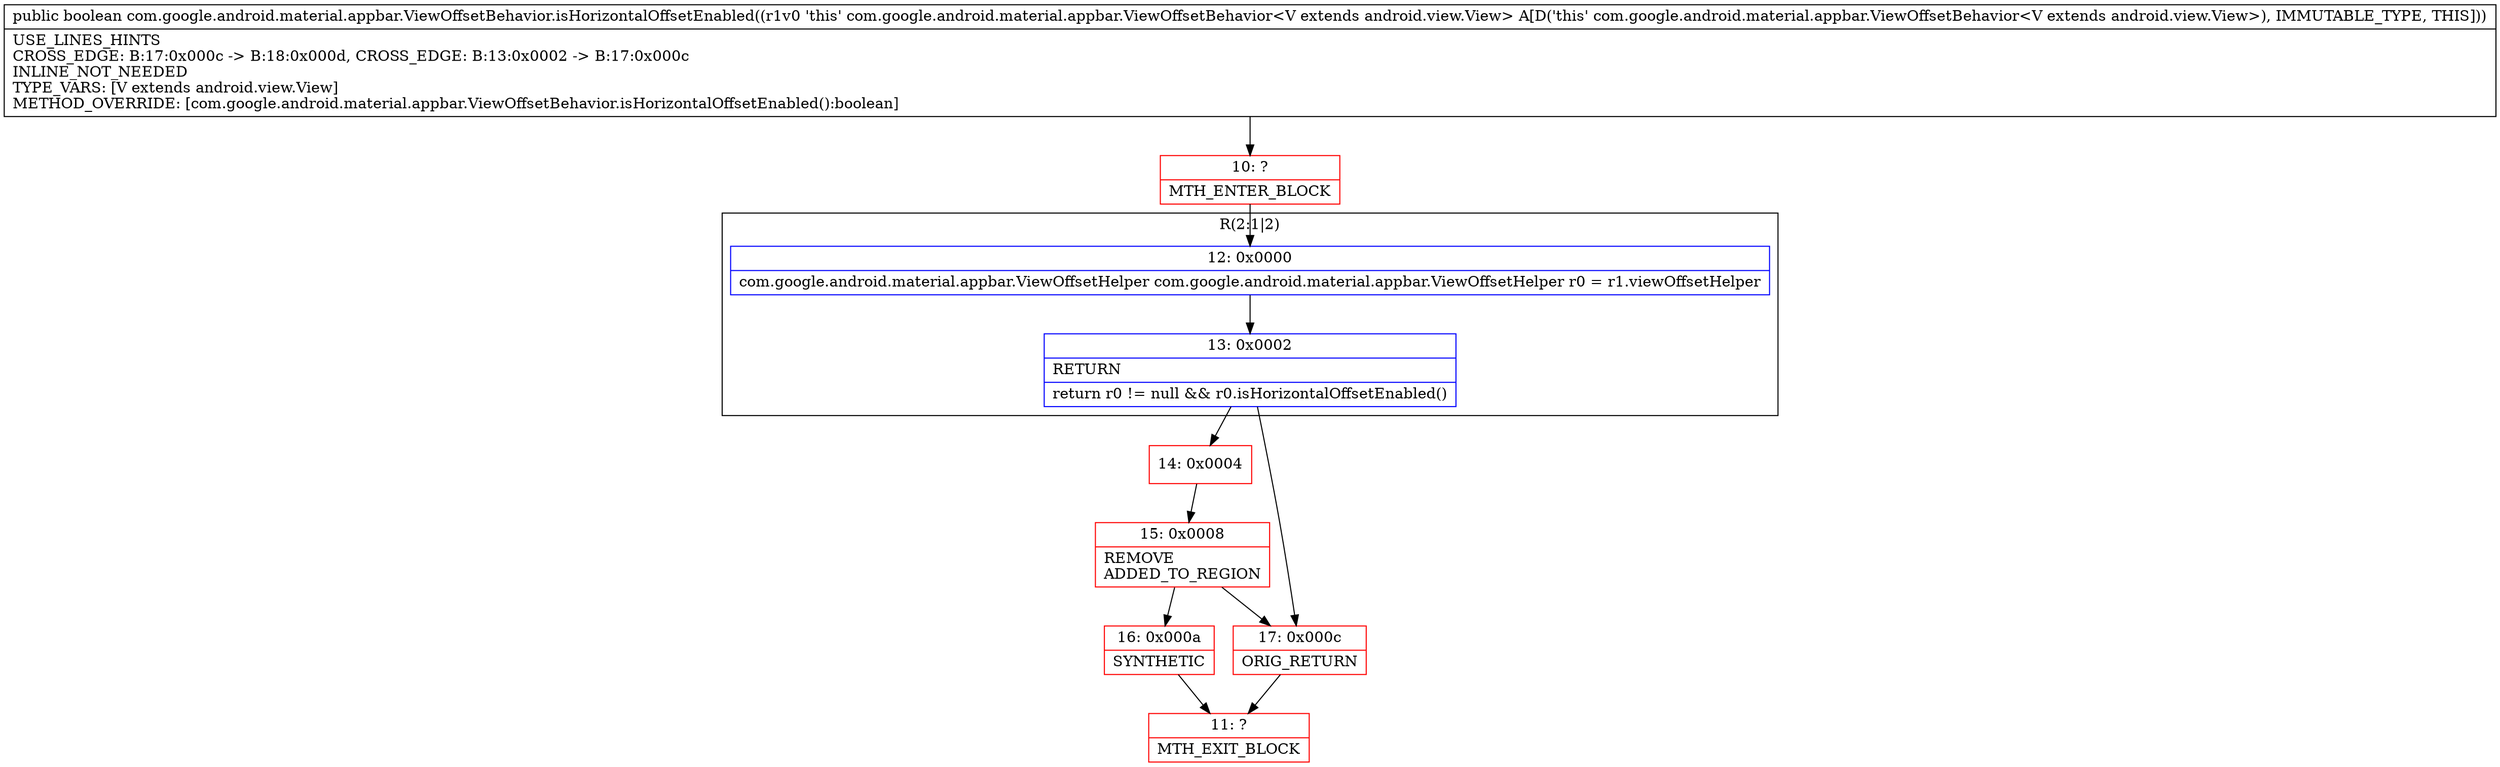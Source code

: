 digraph "CFG forcom.google.android.material.appbar.ViewOffsetBehavior.isHorizontalOffsetEnabled()Z" {
subgraph cluster_Region_2122825256 {
label = "R(2:1|2)";
node [shape=record,color=blue];
Node_12 [shape=record,label="{12\:\ 0x0000|com.google.android.material.appbar.ViewOffsetHelper com.google.android.material.appbar.ViewOffsetHelper r0 = r1.viewOffsetHelper\l}"];
Node_13 [shape=record,label="{13\:\ 0x0002|RETURN\l|return r0 != null && r0.isHorizontalOffsetEnabled()\l}"];
}
Node_10 [shape=record,color=red,label="{10\:\ ?|MTH_ENTER_BLOCK\l}"];
Node_14 [shape=record,color=red,label="{14\:\ 0x0004}"];
Node_15 [shape=record,color=red,label="{15\:\ 0x0008|REMOVE\lADDED_TO_REGION\l}"];
Node_16 [shape=record,color=red,label="{16\:\ 0x000a|SYNTHETIC\l}"];
Node_11 [shape=record,color=red,label="{11\:\ ?|MTH_EXIT_BLOCK\l}"];
Node_17 [shape=record,color=red,label="{17\:\ 0x000c|ORIG_RETURN\l}"];
MethodNode[shape=record,label="{public boolean com.google.android.material.appbar.ViewOffsetBehavior.isHorizontalOffsetEnabled((r1v0 'this' com.google.android.material.appbar.ViewOffsetBehavior\<V extends android.view.View\> A[D('this' com.google.android.material.appbar.ViewOffsetBehavior\<V extends android.view.View\>), IMMUTABLE_TYPE, THIS]))  | USE_LINES_HINTS\lCROSS_EDGE: B:17:0x000c \-\> B:18:0x000d, CROSS_EDGE: B:13:0x0002 \-\> B:17:0x000c\lINLINE_NOT_NEEDED\lTYPE_VARS: [V extends android.view.View]\lMETHOD_OVERRIDE: [com.google.android.material.appbar.ViewOffsetBehavior.isHorizontalOffsetEnabled():boolean]\l}"];
MethodNode -> Node_10;Node_12 -> Node_13;
Node_13 -> Node_14;
Node_13 -> Node_17;
Node_10 -> Node_12;
Node_14 -> Node_15;
Node_15 -> Node_16;
Node_15 -> Node_17;
Node_16 -> Node_11;
Node_17 -> Node_11;
}

